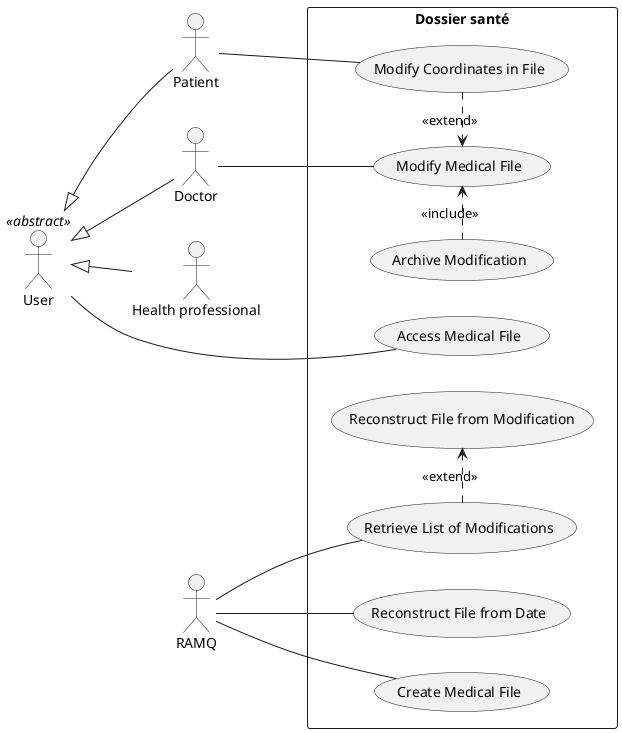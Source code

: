 @startuml use-case

left to right direction
skinparam packageStyle rect
actor "User" as user <<abstract>>
actor "Patient" as patient
actor "Doctor" as doctor
actor "Health professional" as health_professional
actor "RAMQ" as ramq

rectangle "Dossier santé" {
  user <|-- patient
  user <|-- doctor
  user <|-- health_professional
  user -- (Access Medical File)
  doctor -- (Modify Medical File)
  patient -- (Modify Coordinates in File)
  (Modify Coordinates in File) .> (Modify Medical File) : <<extend>>
  (Archive Modification) .> (Modify Medical File) : <<include>>

together {
  ramq -- (Retrieve List of Modifications)

  (Retrieve List of Modifications) .> (Reconstruct File from Modification) : <<extend>>
}
  ramq -- (Reconstruct File from Date)
  ramq -- (Create Medical File)

}

@enduml
